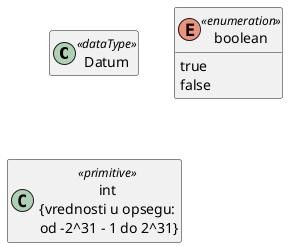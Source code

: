 @startuml test8_tipovi

class Datum <<dataType>>
hide Datum members

enum boolean <<enumeration>> {
    true
    false
}
hide boolean methods

class "int\n{vrednosti u opsegu:\n od -2^31 - 1 do 2^31}" as int <<primitive>> {
    
}
hide int members

@enduml